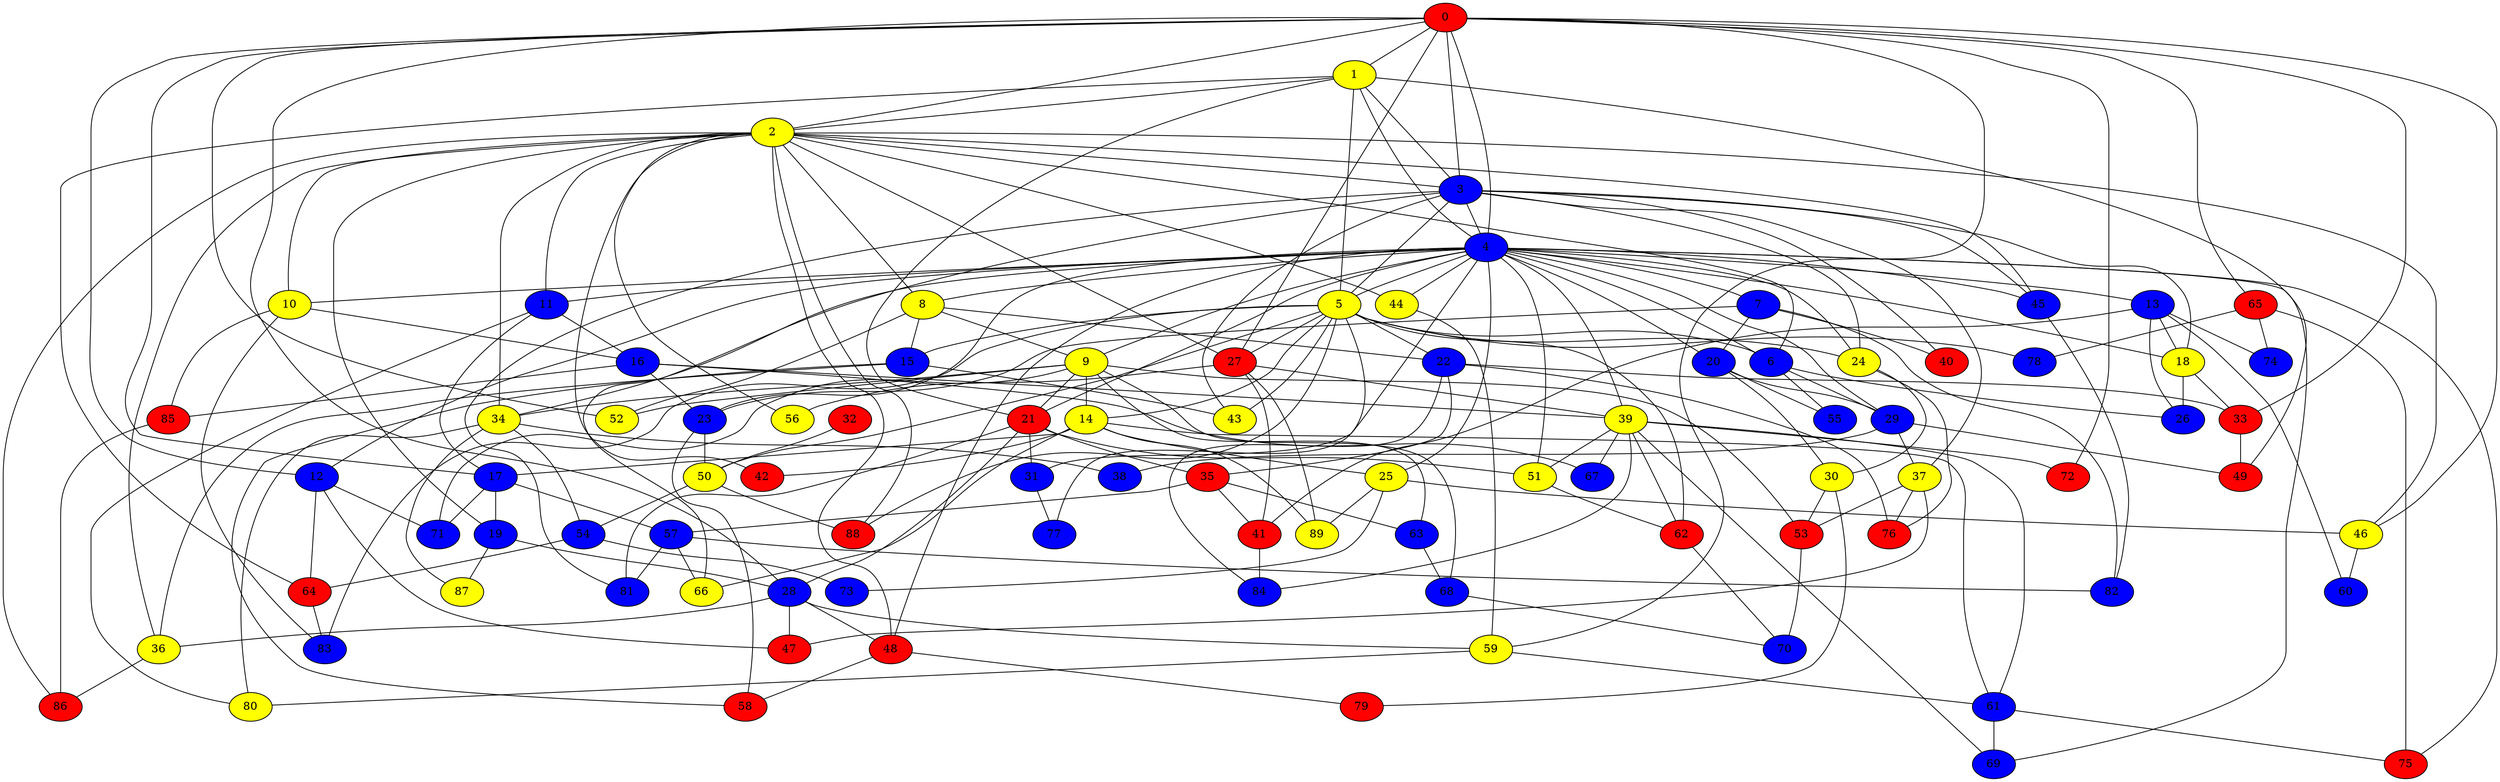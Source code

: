 graph {
0 [style = filled fillcolor = red];
1 [style = filled fillcolor = yellow];
2 [style = filled fillcolor = yellow];
3 [style = filled fillcolor = blue];
4 [style = filled fillcolor = blue];
5 [style = filled fillcolor = yellow];
6 [style = filled fillcolor = blue];
7 [style = filled fillcolor = blue];
8 [style = filled fillcolor = yellow];
9 [style = filled fillcolor = yellow];
10 [style = filled fillcolor = yellow];
11 [style = filled fillcolor = blue];
12 [style = filled fillcolor = blue];
13 [style = filled fillcolor = blue];
14 [style = filled fillcolor = yellow];
15 [style = filled fillcolor = blue];
16 [style = filled fillcolor = blue];
17 [style = filled fillcolor = blue];
18 [style = filled fillcolor = yellow];
19 [style = filled fillcolor = blue];
20 [style = filled fillcolor = blue];
21 [style = filled fillcolor = red];
22 [style = filled fillcolor = blue];
23 [style = filled fillcolor = blue];
24 [style = filled fillcolor = yellow];
25 [style = filled fillcolor = yellow];
26 [style = filled fillcolor = blue];
27 [style = filled fillcolor = red];
28 [style = filled fillcolor = blue];
29 [style = filled fillcolor = blue];
30 [style = filled fillcolor = yellow];
31 [style = filled fillcolor = blue];
32 [style = filled fillcolor = red];
33 [style = filled fillcolor = red];
34 [style = filled fillcolor = yellow];
35 [style = filled fillcolor = red];
36 [style = filled fillcolor = yellow];
37 [style = filled fillcolor = yellow];
38 [style = filled fillcolor = blue];
39 [style = filled fillcolor = yellow];
40 [style = filled fillcolor = red];
41 [style = filled fillcolor = red];
42 [style = filled fillcolor = red];
43 [style = filled fillcolor = yellow];
44 [style = filled fillcolor = yellow];
45 [style = filled fillcolor = blue];
46 [style = filled fillcolor = yellow];
47 [style = filled fillcolor = red];
48 [style = filled fillcolor = red];
49 [style = filled fillcolor = red];
50 [style = filled fillcolor = yellow];
51 [style = filled fillcolor = yellow];
52 [style = filled fillcolor = yellow];
53 [style = filled fillcolor = red];
54 [style = filled fillcolor = blue];
55 [style = filled fillcolor = blue];
56 [style = filled fillcolor = yellow];
57 [style = filled fillcolor = blue];
58 [style = filled fillcolor = red];
59 [style = filled fillcolor = yellow];
60 [style = filled fillcolor = blue];
61 [style = filled fillcolor = blue];
62 [style = filled fillcolor = red];
63 [style = filled fillcolor = blue];
64 [style = filled fillcolor = red];
65 [style = filled fillcolor = red];
66 [style = filled fillcolor = yellow];
67 [style = filled fillcolor = blue];
68 [style = filled fillcolor = blue];
69 [style = filled fillcolor = blue];
70 [style = filled fillcolor = blue];
71 [style = filled fillcolor = blue];
72 [style = filled fillcolor = red];
73 [style = filled fillcolor = blue];
74 [style = filled fillcolor = blue];
75 [style = filled fillcolor = red];
76 [style = filled fillcolor = red];
77 [style = filled fillcolor = blue];
78 [style = filled fillcolor = blue];
79 [style = filled fillcolor = red];
80 [style = filled fillcolor = yellow];
81 [style = filled fillcolor = blue];
82 [style = filled fillcolor = blue];
83 [style = filled fillcolor = blue];
84 [style = filled fillcolor = blue];
85 [style = filled fillcolor = red];
86 [style = filled fillcolor = red];
87 [style = filled fillcolor = yellow];
88 [style = filled fillcolor = red];
89 [style = filled fillcolor = yellow];
0 -- 2;
0 -- 1;
0 -- 3;
0 -- 4;
0 -- 12;
0 -- 17;
0 -- 27;
0 -- 28;
0 -- 33;
0 -- 46;
0 -- 52;
0 -- 59;
0 -- 65;
0 -- 72;
1 -- 2;
1 -- 3;
1 -- 4;
1 -- 5;
1 -- 21;
1 -- 49;
1 -- 64;
2 -- 3;
2 -- 6;
2 -- 8;
2 -- 10;
2 -- 11;
2 -- 19;
2 -- 27;
2 -- 34;
2 -- 36;
2 -- 42;
2 -- 44;
2 -- 45;
2 -- 46;
2 -- 48;
2 -- 56;
2 -- 86;
2 -- 88;
3 -- 4;
3 -- 5;
3 -- 18;
3 -- 24;
3 -- 37;
3 -- 40;
3 -- 43;
3 -- 45;
3 -- 66;
3 -- 81;
4 -- 5;
4 -- 6;
4 -- 7;
4 -- 8;
4 -- 9;
4 -- 10;
4 -- 11;
4 -- 12;
4 -- 13;
4 -- 18;
4 -- 20;
4 -- 21;
4 -- 23;
4 -- 24;
4 -- 25;
4 -- 29;
4 -- 31;
4 -- 34;
4 -- 39;
4 -- 44;
4 -- 45;
4 -- 48;
4 -- 51;
4 -- 69;
4 -- 75;
5 -- 6;
5 -- 14;
5 -- 15;
5 -- 22;
5 -- 24;
5 -- 27;
5 -- 43;
5 -- 50;
5 -- 62;
5 -- 77;
5 -- 78;
5 -- 83;
5 -- 88;
6 -- 26;
6 -- 29;
6 -- 55;
7 -- 20;
7 -- 23;
7 -- 40;
7 -- 82;
8 -- 9;
8 -- 15;
8 -- 22;
8 -- 52;
9 -- 14;
9 -- 21;
9 -- 34;
9 -- 52;
9 -- 53;
9 -- 63;
9 -- 68;
9 -- 71;
10 -- 16;
10 -- 83;
10 -- 85;
11 -- 16;
11 -- 17;
11 -- 80;
12 -- 47;
12 -- 64;
12 -- 71;
13 -- 18;
13 -- 26;
13 -- 41;
13 -- 60;
13 -- 74;
14 -- 17;
14 -- 25;
14 -- 42;
14 -- 61;
14 -- 66;
14 -- 89;
15 -- 36;
15 -- 43;
15 -- 58;
16 -- 23;
16 -- 39;
16 -- 67;
16 -- 85;
17 -- 19;
17 -- 57;
17 -- 71;
18 -- 26;
18 -- 33;
19 -- 28;
19 -- 87;
20 -- 29;
20 -- 30;
20 -- 55;
21 -- 28;
21 -- 31;
21 -- 35;
21 -- 51;
21 -- 81;
22 -- 33;
22 -- 35;
22 -- 76;
22 -- 84;
23 -- 50;
23 -- 58;
24 -- 30;
24 -- 76;
25 -- 46;
25 -- 73;
25 -- 89;
27 -- 39;
27 -- 41;
27 -- 56;
27 -- 89;
28 -- 36;
28 -- 47;
28 -- 48;
28 -- 59;
29 -- 37;
29 -- 38;
29 -- 49;
30 -- 53;
30 -- 79;
31 -- 77;
32 -- 50;
33 -- 49;
34 -- 38;
34 -- 54;
34 -- 80;
34 -- 87;
35 -- 41;
35 -- 57;
35 -- 63;
36 -- 86;
37 -- 47;
37 -- 53;
37 -- 76;
39 -- 51;
39 -- 61;
39 -- 62;
39 -- 67;
39 -- 69;
39 -- 72;
39 -- 84;
41 -- 84;
44 -- 59;
45 -- 82;
46 -- 60;
48 -- 58;
48 -- 79;
50 -- 54;
50 -- 88;
51 -- 62;
53 -- 70;
54 -- 64;
54 -- 73;
57 -- 66;
57 -- 81;
57 -- 82;
59 -- 61;
59 -- 80;
61 -- 69;
61 -- 75;
62 -- 70;
63 -- 68;
64 -- 83;
65 -- 74;
65 -- 75;
65 -- 78;
68 -- 70;
85 -- 86;
}
